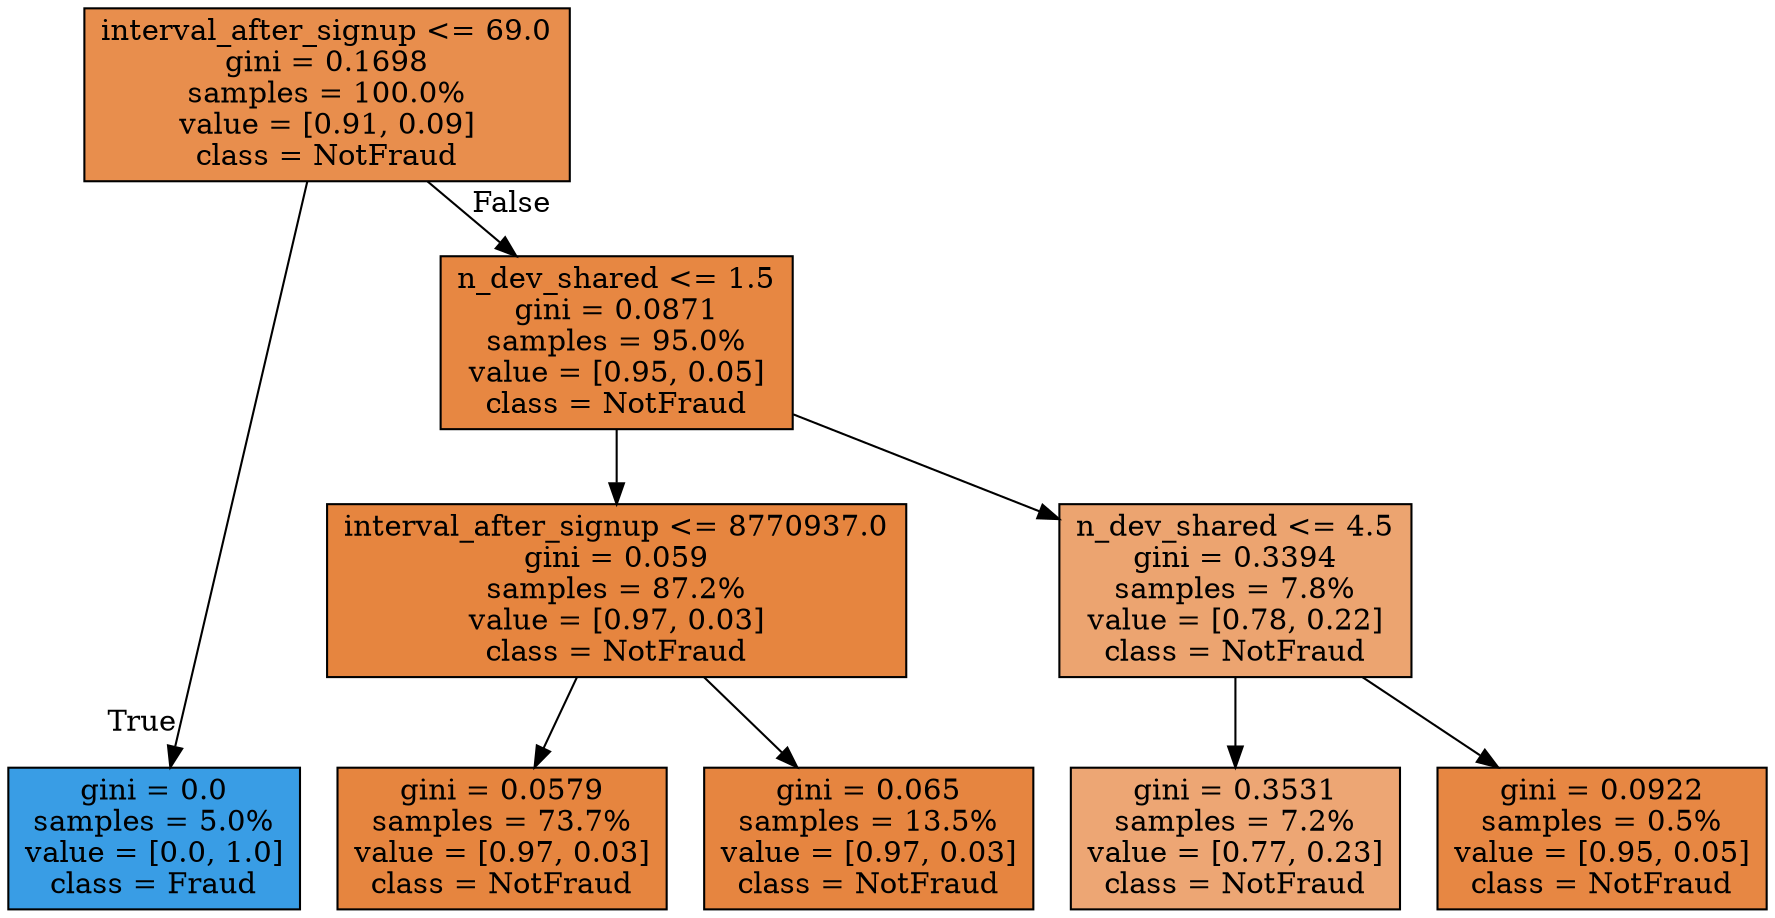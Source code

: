 digraph Tree {
node [shape=box, style="filled", color="black"] ;
graph [ranksep=equally, splines=polyline] ;
0 [label="interval_after_signup <= 69.0\ngini = 0.1698\nsamples = 100.0%\nvalue = [0.91, 0.09]\nclass = NotFraud", fillcolor="#e58139e5"] ;
1 [label="gini = 0.0\nsamples = 5.0%\nvalue = [0.0, 1.0]\nclass = Fraud", fillcolor="#399de5ff"] ;
0 -> 1 [labeldistance=2.5, labelangle=45, headlabel="True"] ;
2 [label="n_dev_shared <= 1.5\ngini = 0.0871\nsamples = 95.0%\nvalue = [0.95, 0.05]\nclass = NotFraud", fillcolor="#e58139f3"] ;
0 -> 2 [labeldistance=2.5, labelangle=-45, headlabel="False"] ;
3 [label="interval_after_signup <= 8770937.0\ngini = 0.059\nsamples = 87.2%\nvalue = [0.97, 0.03]\nclass = NotFraud", fillcolor="#e58139f7"] ;
2 -> 3 ;
4 [label="gini = 0.0579\nsamples = 73.7%\nvalue = [0.97, 0.03]\nclass = NotFraud", fillcolor="#e58139f7"] ;
3 -> 4 ;
5 [label="gini = 0.065\nsamples = 13.5%\nvalue = [0.97, 0.03]\nclass = NotFraud", fillcolor="#e58139f6"] ;
3 -> 5 ;
6 [label="n_dev_shared <= 4.5\ngini = 0.3394\nsamples = 7.8%\nvalue = [0.78, 0.22]\nclass = NotFraud", fillcolor="#e58139b8"] ;
2 -> 6 ;
7 [label="gini = 0.3531\nsamples = 7.2%\nvalue = [0.77, 0.23]\nclass = NotFraud", fillcolor="#e58139b3"] ;
6 -> 7 ;
8 [label="gini = 0.0922\nsamples = 0.5%\nvalue = [0.95, 0.05]\nclass = NotFraud", fillcolor="#e58139f2"] ;
6 -> 8 ;
{rank=same ; 0} ;
{rank=same ; 2} ;
{rank=same ; 3; 6} ;
{rank=same ; 1; 4; 5; 7; 8} ;
}